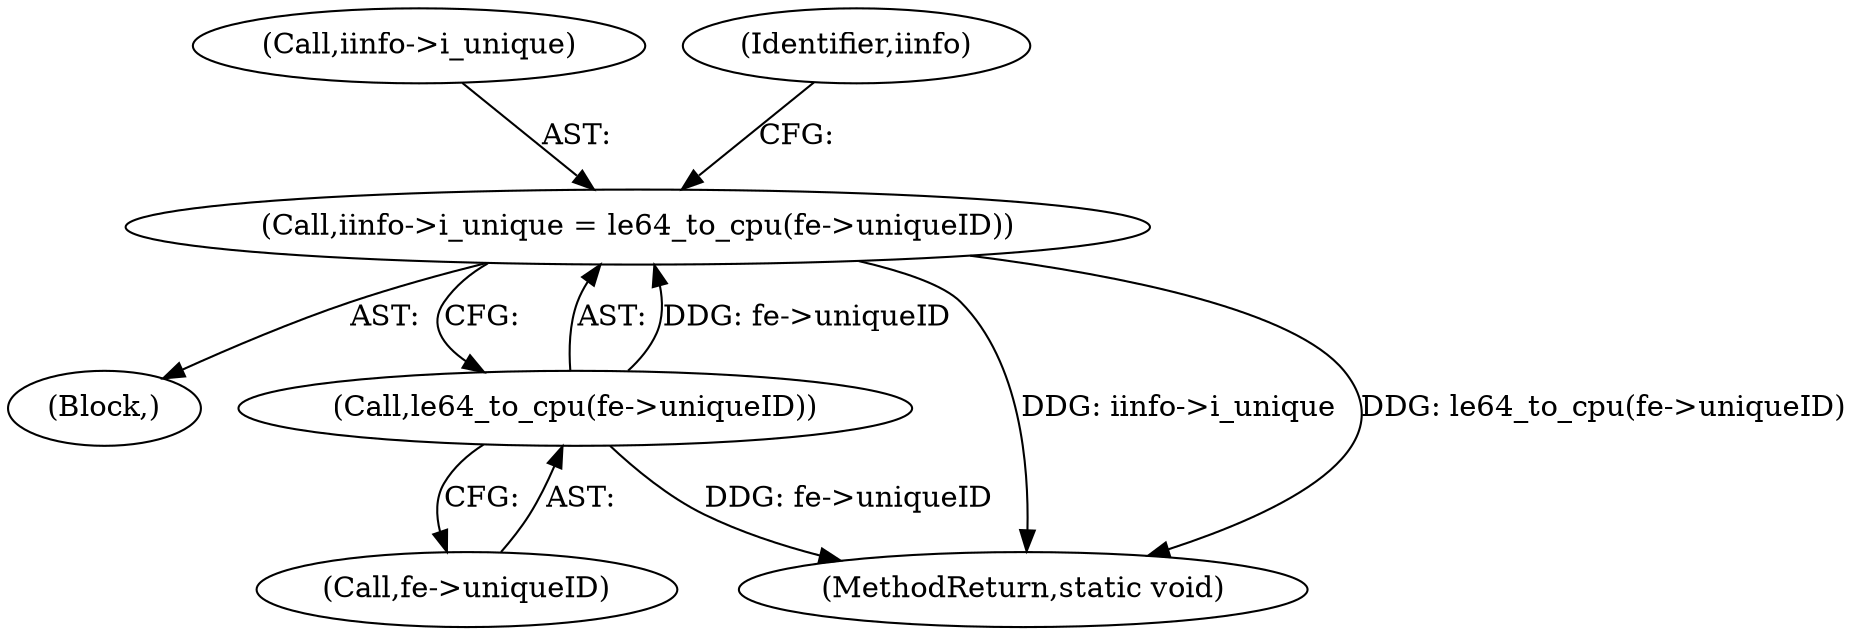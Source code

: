 digraph "0_linux_c03aa9f6e1f938618e6db2e23afef0574efeeb65@pointer" {
"1000805" [label="(Call,iinfo->i_unique = le64_to_cpu(fe->uniqueID))"];
"1000809" [label="(Call,le64_to_cpu(fe->uniqueID))"];
"1000806" [label="(Call,iinfo->i_unique)"];
"1000810" [label="(Call,fe->uniqueID)"];
"1000805" [label="(Call,iinfo->i_unique = le64_to_cpu(fe->uniqueID))"];
"1000737" [label="(Block,)"];
"1001156" [label="(MethodReturn,static void)"];
"1000809" [label="(Call,le64_to_cpu(fe->uniqueID))"];
"1000815" [label="(Identifier,iinfo)"];
"1000805" -> "1000737"  [label="AST: "];
"1000805" -> "1000809"  [label="CFG: "];
"1000806" -> "1000805"  [label="AST: "];
"1000809" -> "1000805"  [label="AST: "];
"1000815" -> "1000805"  [label="CFG: "];
"1000805" -> "1001156"  [label="DDG: iinfo->i_unique"];
"1000805" -> "1001156"  [label="DDG: le64_to_cpu(fe->uniqueID)"];
"1000809" -> "1000805"  [label="DDG: fe->uniqueID"];
"1000809" -> "1000810"  [label="CFG: "];
"1000810" -> "1000809"  [label="AST: "];
"1000809" -> "1001156"  [label="DDG: fe->uniqueID"];
}
